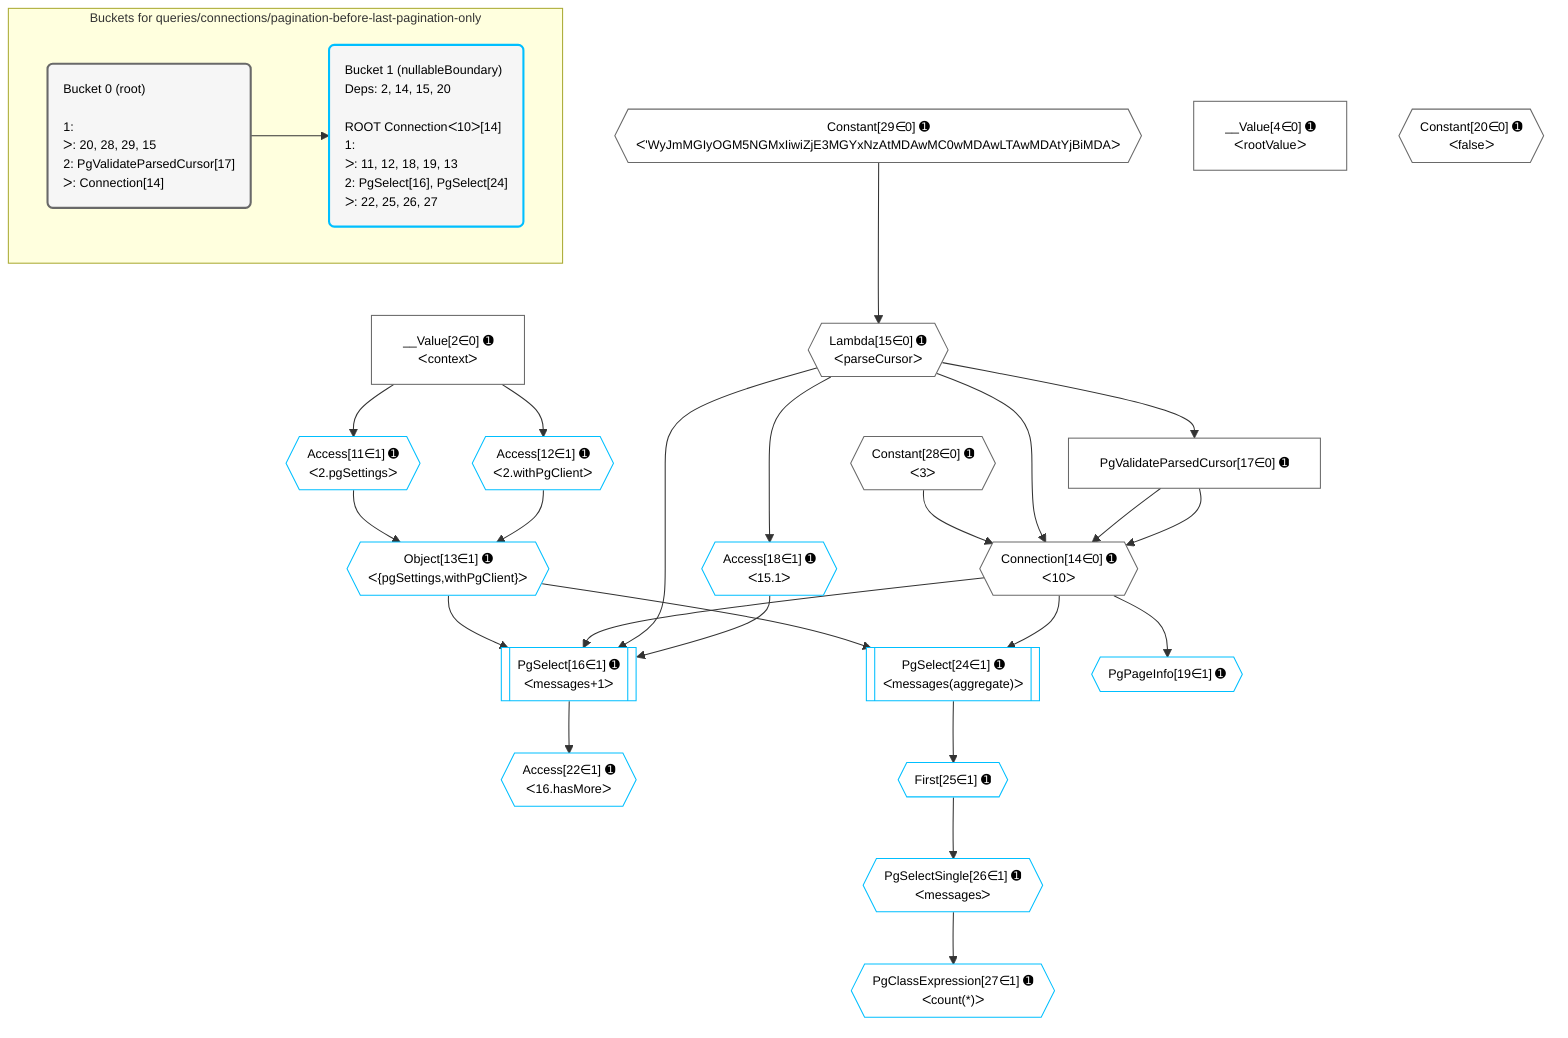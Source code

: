 %%{init: {'themeVariables': { 'fontSize': '12px'}}}%%
graph TD
    classDef path fill:#eee,stroke:#000,color:#000
    classDef plan fill:#fff,stroke-width:1px,color:#000
    classDef itemplan fill:#fff,stroke-width:2px,color:#000
    classDef unbatchedplan fill:#dff,stroke-width:1px,color:#000
    classDef sideeffectplan fill:#fcc,stroke-width:2px,color:#000
    classDef bucket fill:#f6f6f6,color:#000,stroke-width:2px,text-align:left


    %% plan dependencies
    Connection14{{"Connection[14∈0] ➊<br />ᐸ10ᐳ"}}:::plan
    Constant28{{"Constant[28∈0] ➊<br />ᐸ3ᐳ"}}:::plan
    Lambda15{{"Lambda[15∈0] ➊<br />ᐸparseCursorᐳ"}}:::plan
    PgValidateParsedCursor17["PgValidateParsedCursor[17∈0] ➊"]:::plan
    Constant28 & Lambda15 & PgValidateParsedCursor17 & PgValidateParsedCursor17 --> Connection14
    Constant29{{"Constant[29∈0] ➊<br />ᐸ'WyJmMGIyOGM5NGMxIiwiZjE3MGYxNzAtMDAwMC0wMDAwLTAwMDAtYjBiMDAᐳ"}}:::plan
    Constant29 --> Lambda15
    Lambda15 --> PgValidateParsedCursor17
    __Value2["__Value[2∈0] ➊<br />ᐸcontextᐳ"]:::plan
    __Value4["__Value[4∈0] ➊<br />ᐸrootValueᐳ"]:::plan
    Constant20{{"Constant[20∈0] ➊<br />ᐸfalseᐳ"}}:::plan
    PgSelect16[["PgSelect[16∈1] ➊<br />ᐸmessages+1ᐳ"]]:::plan
    Object13{{"Object[13∈1] ➊<br />ᐸ{pgSettings,withPgClient}ᐳ"}}:::plan
    Access18{{"Access[18∈1] ➊<br />ᐸ15.1ᐳ"}}:::plan
    Object13 & Connection14 & Lambda15 & Access18 --> PgSelect16
    Access11{{"Access[11∈1] ➊<br />ᐸ2.pgSettingsᐳ"}}:::plan
    Access12{{"Access[12∈1] ➊<br />ᐸ2.withPgClientᐳ"}}:::plan
    Access11 & Access12 --> Object13
    PgSelect24[["PgSelect[24∈1] ➊<br />ᐸmessages(aggregate)ᐳ"]]:::plan
    Object13 & Connection14 --> PgSelect24
    __Value2 --> Access11
    __Value2 --> Access12
    Lambda15 --> Access18
    PgPageInfo19{{"PgPageInfo[19∈1] ➊"}}:::plan
    Connection14 --> PgPageInfo19
    Access22{{"Access[22∈1] ➊<br />ᐸ16.hasMoreᐳ"}}:::plan
    PgSelect16 --> Access22
    First25{{"First[25∈1] ➊"}}:::plan
    PgSelect24 --> First25
    PgSelectSingle26{{"PgSelectSingle[26∈1] ➊<br />ᐸmessagesᐳ"}}:::plan
    First25 --> PgSelectSingle26
    PgClassExpression27{{"PgClassExpression[27∈1] ➊<br />ᐸcount(*)ᐳ"}}:::plan
    PgSelectSingle26 --> PgClassExpression27

    %% define steps

    subgraph "Buckets for queries/connections/pagination-before-last-pagination-only"
    Bucket0("Bucket 0 (root)<br /><br />1: <br />ᐳ: 20, 28, 29, 15<br />2: PgValidateParsedCursor[17]<br />ᐳ: Connection[14]"):::bucket
    classDef bucket0 stroke:#696969
    class Bucket0,__Value2,__Value4,Connection14,Lambda15,PgValidateParsedCursor17,Constant20,Constant28,Constant29 bucket0
    Bucket1("Bucket 1 (nullableBoundary)<br />Deps: 2, 14, 15, 20<br /><br />ROOT Connectionᐸ10ᐳ[14]<br />1: <br />ᐳ: 11, 12, 18, 19, 13<br />2: PgSelect[16], PgSelect[24]<br />ᐳ: 22, 25, 26, 27"):::bucket
    classDef bucket1 stroke:#00bfff
    class Bucket1,Access11,Access12,Object13,PgSelect16,Access18,PgPageInfo19,Access22,PgSelect24,First25,PgSelectSingle26,PgClassExpression27 bucket1
    Bucket0 --> Bucket1
    end